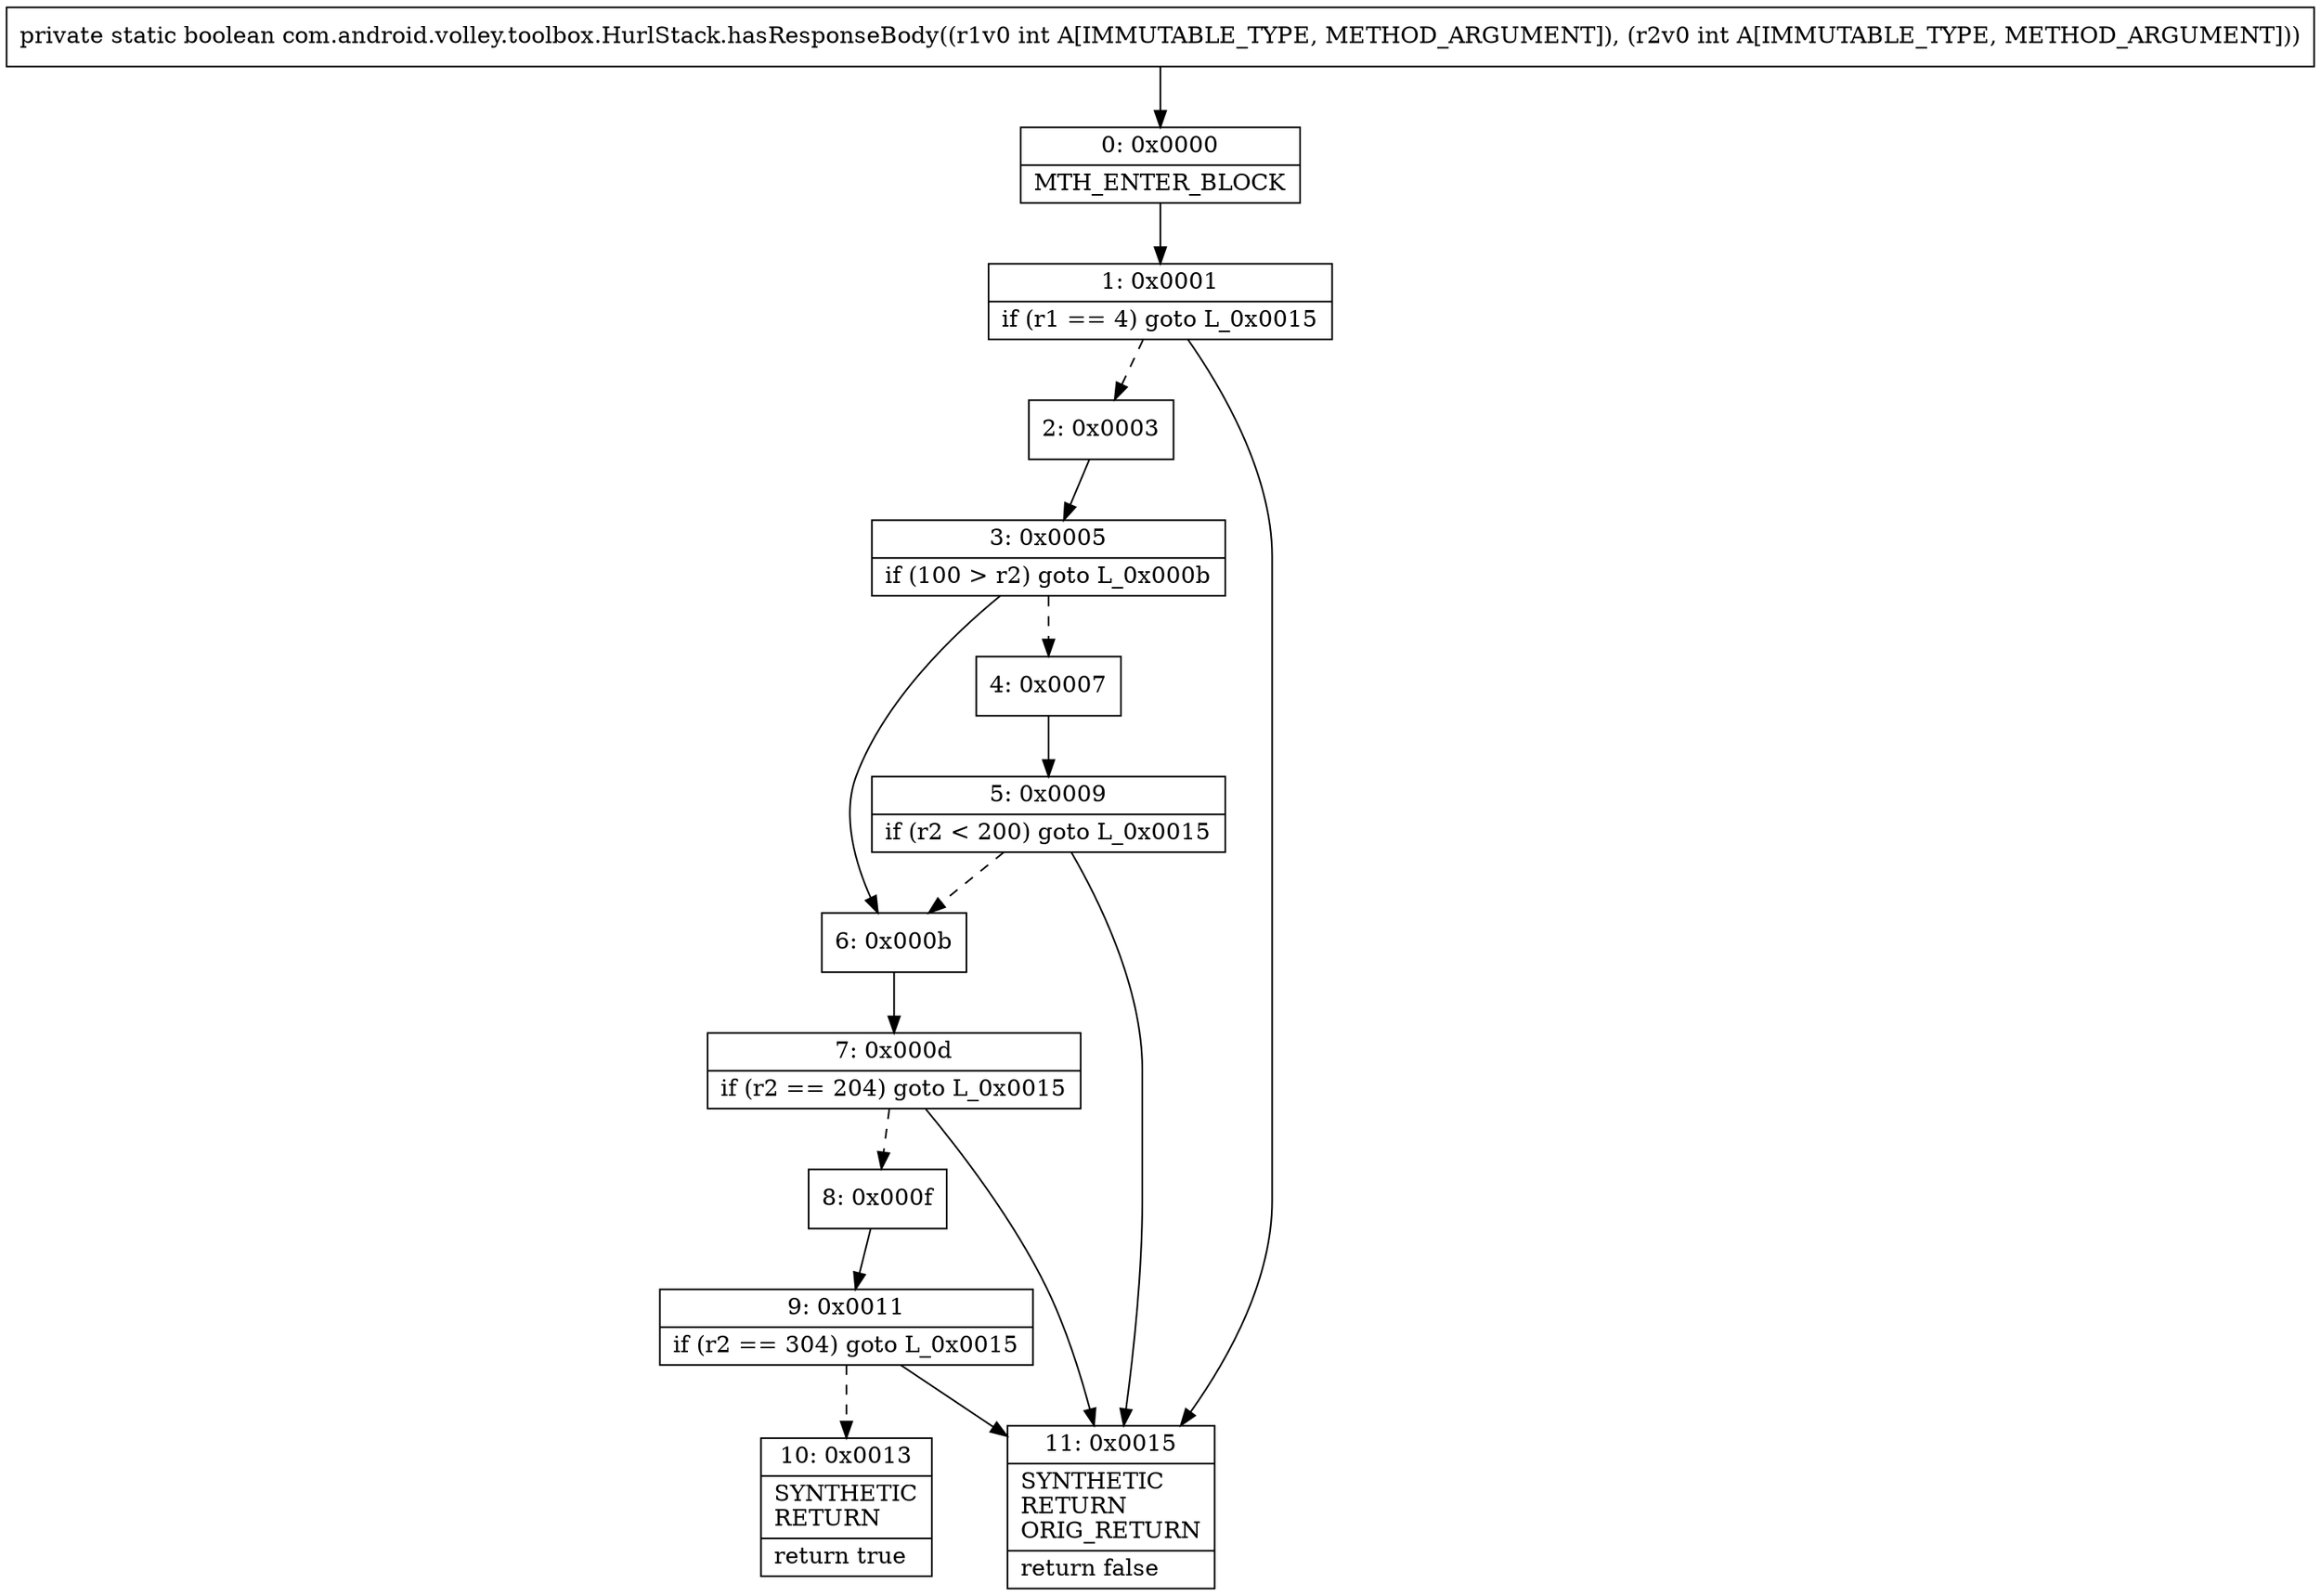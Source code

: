 digraph "CFG forcom.android.volley.toolbox.HurlStack.hasResponseBody(II)Z" {
Node_0 [shape=record,label="{0\:\ 0x0000|MTH_ENTER_BLOCK\l}"];
Node_1 [shape=record,label="{1\:\ 0x0001|if (r1 == 4) goto L_0x0015\l}"];
Node_2 [shape=record,label="{2\:\ 0x0003}"];
Node_3 [shape=record,label="{3\:\ 0x0005|if (100 \> r2) goto L_0x000b\l}"];
Node_4 [shape=record,label="{4\:\ 0x0007}"];
Node_5 [shape=record,label="{5\:\ 0x0009|if (r2 \< 200) goto L_0x0015\l}"];
Node_6 [shape=record,label="{6\:\ 0x000b}"];
Node_7 [shape=record,label="{7\:\ 0x000d|if (r2 == 204) goto L_0x0015\l}"];
Node_8 [shape=record,label="{8\:\ 0x000f}"];
Node_9 [shape=record,label="{9\:\ 0x0011|if (r2 == 304) goto L_0x0015\l}"];
Node_10 [shape=record,label="{10\:\ 0x0013|SYNTHETIC\lRETURN\l|return true\l}"];
Node_11 [shape=record,label="{11\:\ 0x0015|SYNTHETIC\lRETURN\lORIG_RETURN\l|return false\l}"];
MethodNode[shape=record,label="{private static boolean com.android.volley.toolbox.HurlStack.hasResponseBody((r1v0 int A[IMMUTABLE_TYPE, METHOD_ARGUMENT]), (r2v0 int A[IMMUTABLE_TYPE, METHOD_ARGUMENT])) }"];
MethodNode -> Node_0;
Node_0 -> Node_1;
Node_1 -> Node_2[style=dashed];
Node_1 -> Node_11;
Node_2 -> Node_3;
Node_3 -> Node_4[style=dashed];
Node_3 -> Node_6;
Node_4 -> Node_5;
Node_5 -> Node_6[style=dashed];
Node_5 -> Node_11;
Node_6 -> Node_7;
Node_7 -> Node_8[style=dashed];
Node_7 -> Node_11;
Node_8 -> Node_9;
Node_9 -> Node_10[style=dashed];
Node_9 -> Node_11;
}

